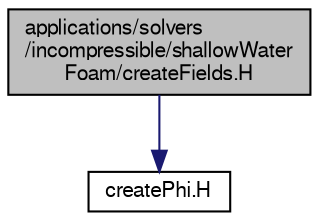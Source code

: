 digraph "applications/solvers/incompressible/shallowWaterFoam/createFields.H"
{
  bgcolor="transparent";
  edge [fontname="FreeSans",fontsize="10",labelfontname="FreeSans",labelfontsize="10"];
  node [fontname="FreeSans",fontsize="10",shape=record];
  Node0 [label="applications/solvers\l/incompressible/shallowWater\lFoam/createFields.H",height=0.2,width=0.4,color="black", fillcolor="grey75", style="filled", fontcolor="black"];
  Node0 -> Node1 [color="midnightblue",fontsize="10",style="solid",fontname="FreeSans"];
  Node1 [label="createPhi.H",height=0.2,width=0.4,color="black",URL="$a39371.html",tooltip="Creates and initialises the face-flux field phi. "];
}
